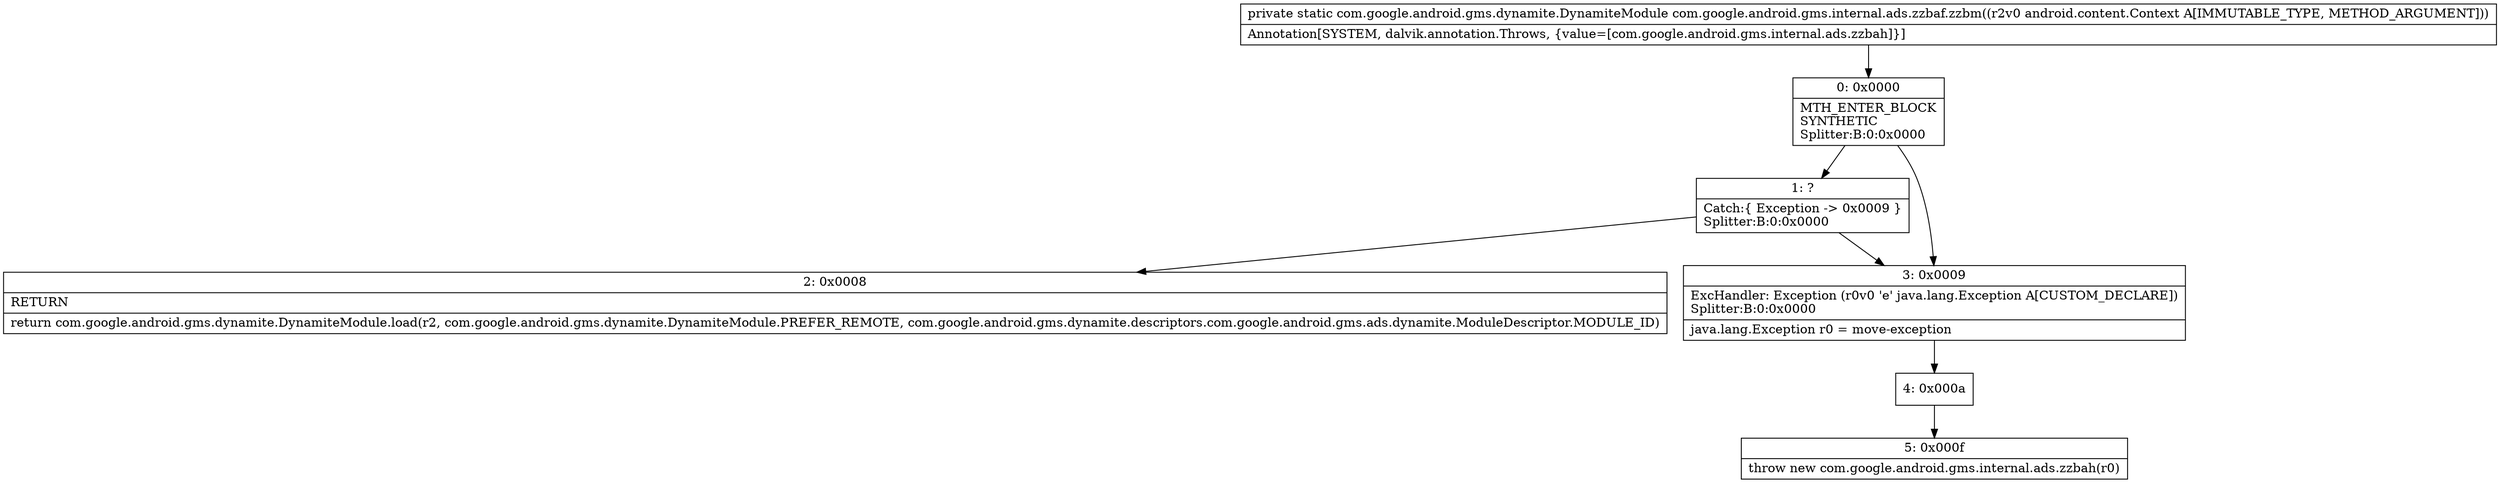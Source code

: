 digraph "CFG forcom.google.android.gms.internal.ads.zzbaf.zzbm(Landroid\/content\/Context;)Lcom\/google\/android\/gms\/dynamite\/DynamiteModule;" {
Node_0 [shape=record,label="{0\:\ 0x0000|MTH_ENTER_BLOCK\lSYNTHETIC\lSplitter:B:0:0x0000\l}"];
Node_1 [shape=record,label="{1\:\ ?|Catch:\{ Exception \-\> 0x0009 \}\lSplitter:B:0:0x0000\l}"];
Node_2 [shape=record,label="{2\:\ 0x0008|RETURN\l|return com.google.android.gms.dynamite.DynamiteModule.load(r2, com.google.android.gms.dynamite.DynamiteModule.PREFER_REMOTE, com.google.android.gms.dynamite.descriptors.com.google.android.gms.ads.dynamite.ModuleDescriptor.MODULE_ID)\l}"];
Node_3 [shape=record,label="{3\:\ 0x0009|ExcHandler: Exception (r0v0 'e' java.lang.Exception A[CUSTOM_DECLARE])\lSplitter:B:0:0x0000\l|java.lang.Exception r0 = move\-exception\l}"];
Node_4 [shape=record,label="{4\:\ 0x000a}"];
Node_5 [shape=record,label="{5\:\ 0x000f|throw new com.google.android.gms.internal.ads.zzbah(r0)\l}"];
MethodNode[shape=record,label="{private static com.google.android.gms.dynamite.DynamiteModule com.google.android.gms.internal.ads.zzbaf.zzbm((r2v0 android.content.Context A[IMMUTABLE_TYPE, METHOD_ARGUMENT]))  | Annotation[SYSTEM, dalvik.annotation.Throws, \{value=[com.google.android.gms.internal.ads.zzbah]\}]\l}"];
MethodNode -> Node_0;
Node_0 -> Node_1;
Node_0 -> Node_3;
Node_1 -> Node_3;
Node_1 -> Node_2;
Node_3 -> Node_4;
Node_4 -> Node_5;
}

